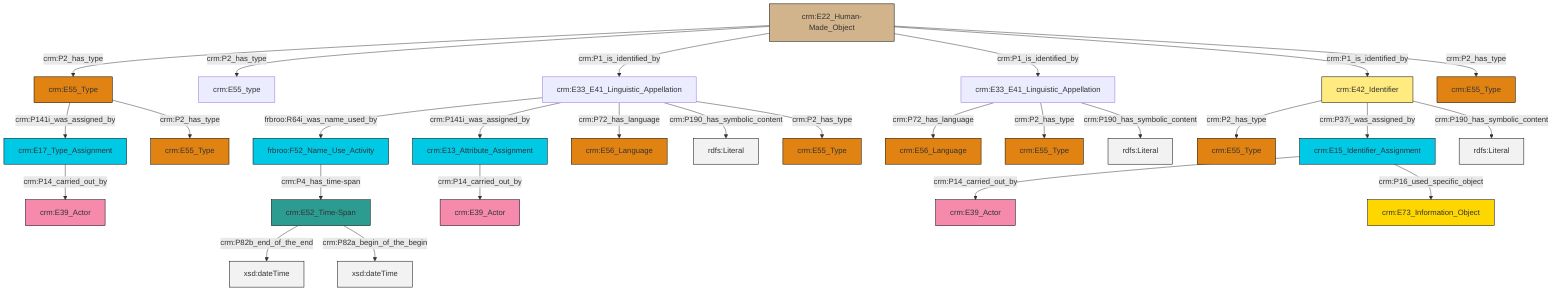 graph TD
classDef Literal fill:#f2f2f2,stroke:#000000;
classDef CRM_Entity fill:#FFFFFF,stroke:#000000;
classDef Temporal_Entity fill:#00C9E6, stroke:#000000;
classDef Type fill:#E18312, stroke:#000000;
classDef Time-Span fill:#2C9C91, stroke:#000000;
classDef Appellation fill:#FFEB7F, stroke:#000000;
classDef Place fill:#008836, stroke:#000000;
classDef Persistent_Item fill:#B266B2, stroke:#000000;
classDef Conceptual_Object fill:#FFD700, stroke:#000000;
classDef Physical_Thing fill:#D2B48C, stroke:#000000;
classDef Actor fill:#f58aad, stroke:#000000;
classDef PC_Classes fill:#4ce600, stroke:#000000;
classDef Multi fill:#cccccc,stroke:#000000;

2["crm:E55_Type"]:::Type -->|crm:P141i_was_assigned_by| 3["crm:E17_Type_Assignment"]:::Temporal_Entity
4["crm:E22_Human-Made_Object"]:::Physical_Thing -->|crm:P2_has_type| 2["crm:E55_Type"]:::Type
5["crm:E33_E41_Linguistic_Appellation"]:::Default -->|frbroo:R64i_was_name_used_by| 6["frbroo:F52_Name_Use_Activity"]:::Temporal_Entity
0["crm:E15_Identifier_Assignment"]:::Temporal_Entity -->|crm:P14_carried_out_by| 13["crm:E39_Actor"]:::Actor
11["crm:E42_Identifier"]:::Appellation -->|crm:P2_has_type| 14["crm:E55_Type"]:::Type
6["frbroo:F52_Name_Use_Activity"]:::Temporal_Entity -->|crm:P4_has_time-span| 18["crm:E52_Time-Span"]:::Time-Span
3["crm:E17_Type_Assignment"]:::Temporal_Entity -->|crm:P14_carried_out_by| 19["crm:E39_Actor"]:::Actor
4["crm:E22_Human-Made_Object"]:::Physical_Thing -->|crm:P2_has_type| 20["crm:E55_type"]:::Default
21["crm:E33_E41_Linguistic_Appellation"]:::Default -->|crm:P72_has_language| 22["crm:E56_Language"]:::Type
5["crm:E33_E41_Linguistic_Appellation"]:::Default -->|crm:P141i_was_assigned_by| 16["crm:E13_Attribute_Assignment"]:::Temporal_Entity
18["crm:E52_Time-Span"]:::Time-Span -->|crm:P82b_end_of_the_end| 26[xsd:dateTime]:::Literal
5["crm:E33_E41_Linguistic_Appellation"]:::Default -->|crm:P72_has_language| 24["crm:E56_Language"]:::Type
16["crm:E13_Attribute_Assignment"]:::Temporal_Entity -->|crm:P14_carried_out_by| 29["crm:E39_Actor"]:::Actor
4["crm:E22_Human-Made_Object"]:::Physical_Thing -->|crm:P1_is_identified_by| 5["crm:E33_E41_Linguistic_Appellation"]:::Default
2["crm:E55_Type"]:::Type -->|crm:P2_has_type| 31["crm:E55_Type"]:::Type
4["crm:E22_Human-Made_Object"]:::Physical_Thing -->|crm:P1_is_identified_by| 21["crm:E33_E41_Linguistic_Appellation"]:::Default
18["crm:E52_Time-Span"]:::Time-Span -->|crm:P82a_begin_of_the_begin| 33[xsd:dateTime]:::Literal
11["crm:E42_Identifier"]:::Appellation -->|crm:P37i_was_assigned_by| 0["crm:E15_Identifier_Assignment"]:::Temporal_Entity
5["crm:E33_E41_Linguistic_Appellation"]:::Default -->|crm:P190_has_symbolic_content| 36[rdfs:Literal]:::Literal
21["crm:E33_E41_Linguistic_Appellation"]:::Default -->|crm:P2_has_type| 9["crm:E55_Type"]:::Type
5["crm:E33_E41_Linguistic_Appellation"]:::Default -->|crm:P2_has_type| 7["crm:E55_Type"]:::Type
21["crm:E33_E41_Linguistic_Appellation"]:::Default -->|crm:P190_has_symbolic_content| 41[rdfs:Literal]:::Literal
0["crm:E15_Identifier_Assignment"]:::Temporal_Entity -->|crm:P16_used_specific_object| 39["crm:E73_Information_Object"]:::Conceptual_Object
11["crm:E42_Identifier"]:::Appellation -->|crm:P190_has_symbolic_content| 42[rdfs:Literal]:::Literal
4["crm:E22_Human-Made_Object"]:::Physical_Thing -->|crm:P1_is_identified_by| 11["crm:E42_Identifier"]:::Appellation
4["crm:E22_Human-Made_Object"]:::Physical_Thing -->|crm:P2_has_type| 34["crm:E55_Type"]:::Type